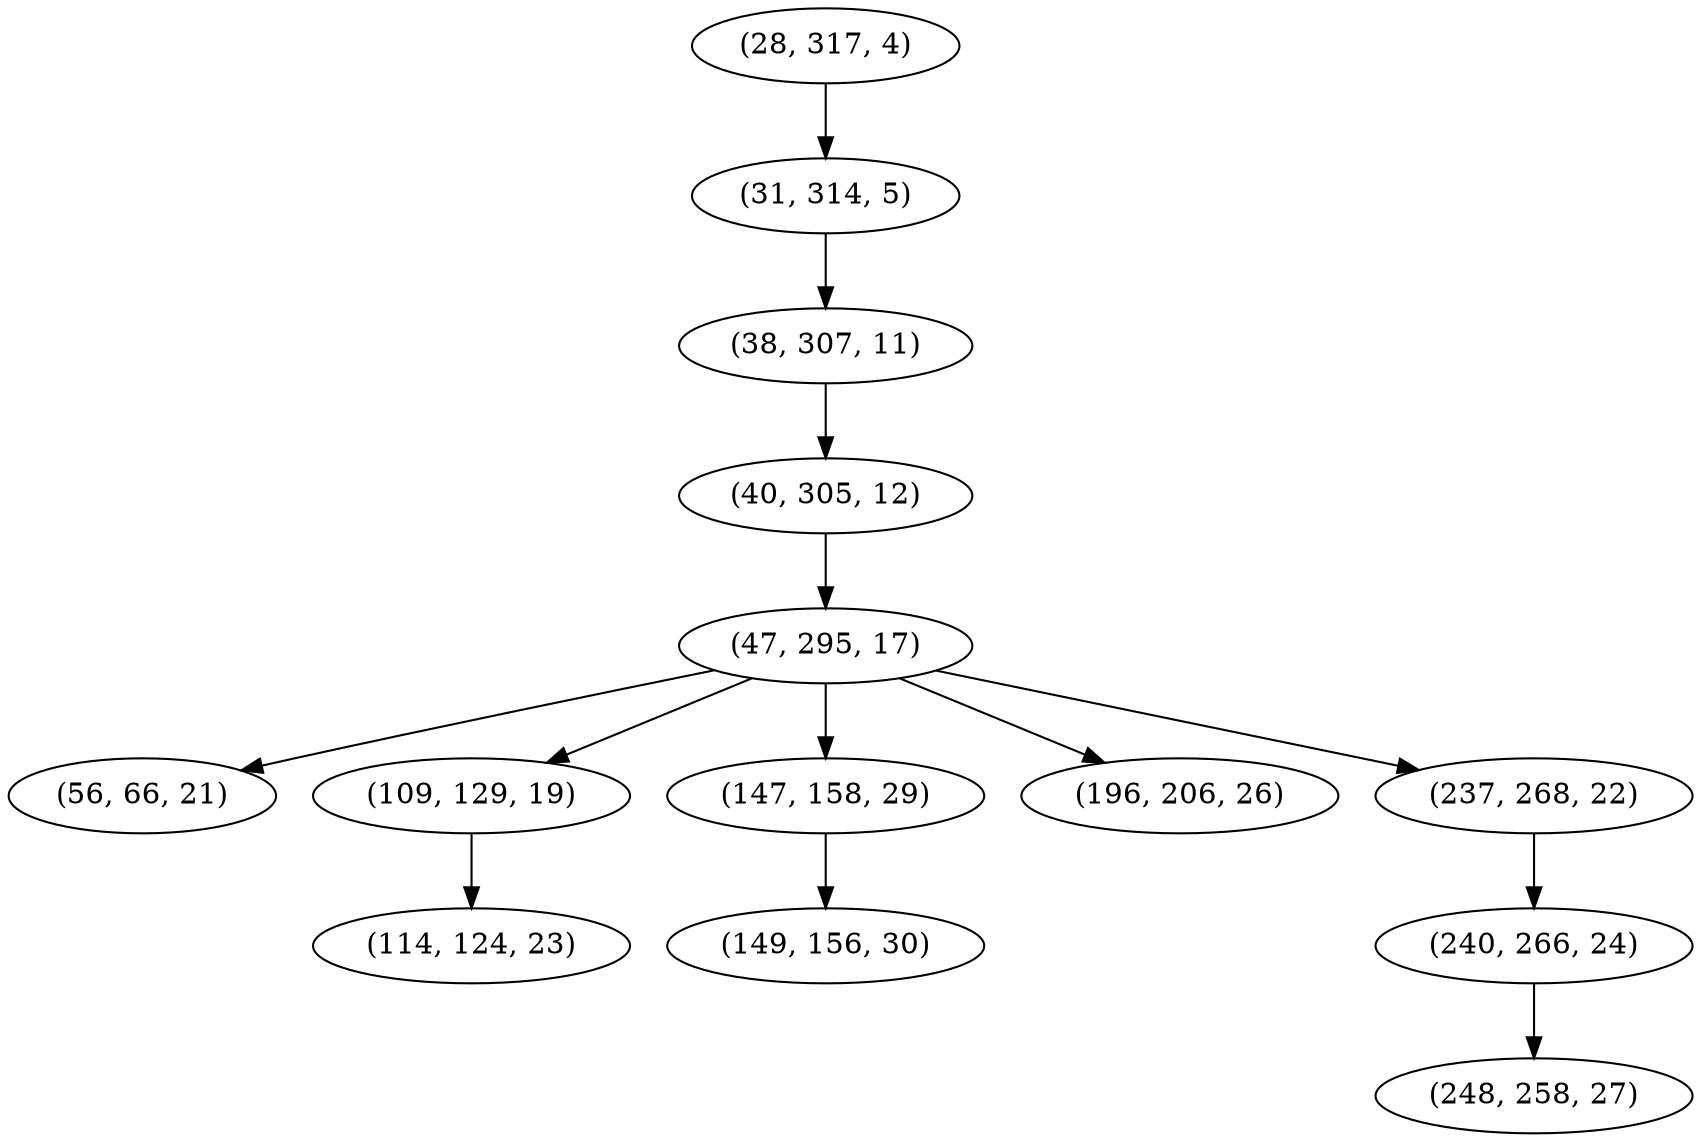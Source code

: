 digraph tree {
    "(28, 317, 4)";
    "(31, 314, 5)";
    "(38, 307, 11)";
    "(40, 305, 12)";
    "(47, 295, 17)";
    "(56, 66, 21)";
    "(109, 129, 19)";
    "(114, 124, 23)";
    "(147, 158, 29)";
    "(149, 156, 30)";
    "(196, 206, 26)";
    "(237, 268, 22)";
    "(240, 266, 24)";
    "(248, 258, 27)";
    "(28, 317, 4)" -> "(31, 314, 5)";
    "(31, 314, 5)" -> "(38, 307, 11)";
    "(38, 307, 11)" -> "(40, 305, 12)";
    "(40, 305, 12)" -> "(47, 295, 17)";
    "(47, 295, 17)" -> "(56, 66, 21)";
    "(47, 295, 17)" -> "(109, 129, 19)";
    "(47, 295, 17)" -> "(147, 158, 29)";
    "(47, 295, 17)" -> "(196, 206, 26)";
    "(47, 295, 17)" -> "(237, 268, 22)";
    "(109, 129, 19)" -> "(114, 124, 23)";
    "(147, 158, 29)" -> "(149, 156, 30)";
    "(237, 268, 22)" -> "(240, 266, 24)";
    "(240, 266, 24)" -> "(248, 258, 27)";
}
